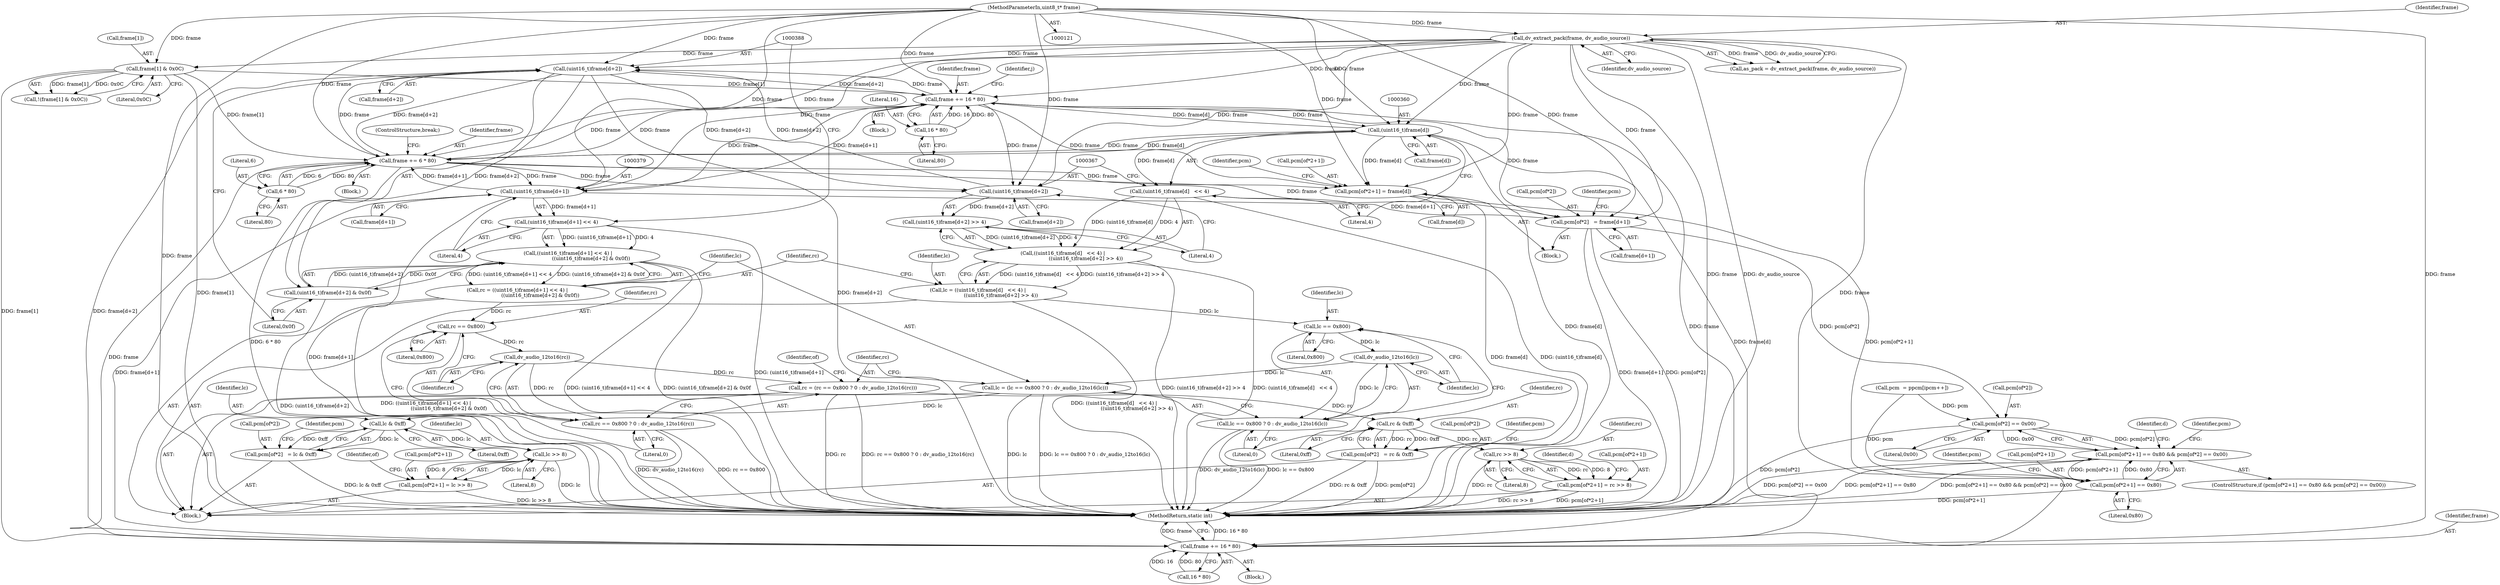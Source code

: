 digraph "0_libav_2d1c0dea5f6b91bec7f5fa53ec050913d851e366@array" {
"1000387" [label="(Call,(uint16_t)frame[d+2])"];
"1000506" [label="(Call,frame += 16 * 80)"];
"1000508" [label="(Call,16 * 80)"];
"1000359" [label="(Call,(uint16_t)frame[d])"];
"1000143" [label="(Call,dv_extract_pack(frame, dv_audio_source))"];
"1000122" [label="(MethodParameterIn,uint8_t* frame)"];
"1000246" [label="(Call,frame += 6 * 80)"];
"1000248" [label="(Call,6 * 80)"];
"1000387" [label="(Call,(uint16_t)frame[d+2])"];
"1000366" [label="(Call,(uint16_t)frame[d+2])"];
"1000209" [label="(Call,frame[1] & 0x0C)"];
"1000378" [label="(Call,(uint16_t)frame[d+1])"];
"1000304" [label="(Call,pcm[of*2]   = frame[d+1])"];
"1000337" [label="(Call,pcm[of*2] == 0x00)"];
"1000327" [label="(Call,pcm[of*2+1] == 0x80 && pcm[of*2] == 0x00)"];
"1000315" [label="(Call,pcm[of*2+1] = frame[d])"];
"1000328" [label="(Call,pcm[of*2+1] == 0x80)"];
"1000358" [label="(Call,(uint16_t)frame[d]   << 4)"];
"1000357" [label="(Call,((uint16_t)frame[d]   << 4) |\n                             ((uint16_t)frame[d+2] >> 4))"];
"1000355" [label="(Call,lc = ((uint16_t)frame[d]   << 4) |\n                             ((uint16_t)frame[d+2] >> 4))"];
"1000398" [label="(Call,lc == 0x800)"];
"1000402" [label="(Call,dv_audio_12to16(lc))"];
"1000395" [label="(Call,lc = (lc == 0x800 ? 0 : dv_audio_12to16(lc)))"];
"1000447" [label="(Call,lc & 0xff)"];
"1000441" [label="(Call,pcm[of*2]   = lc & 0xff)"];
"1000458" [label="(Call,lc >> 8)"];
"1000450" [label="(Call,pcm[of*2+1] = lc >> 8)"];
"1000397" [label="(Call,lc == 0x800 ? 0 : dv_audio_12to16(lc))"];
"1000365" [label="(Call,(uint16_t)frame[d+2] >> 4)"];
"1000386" [label="(Call,(uint16_t)frame[d+2] & 0x0f)"];
"1000376" [label="(Call,((uint16_t)frame[d+1] << 4) |\n                             ((uint16_t)frame[d+2] & 0x0f))"];
"1000374" [label="(Call,rc = ((uint16_t)frame[d+1] << 4) |\n                             ((uint16_t)frame[d+2] & 0x0f))"];
"1000407" [label="(Call,rc == 0x800)"];
"1000411" [label="(Call,dv_audio_12to16(rc))"];
"1000404" [label="(Call,rc = (rc == 0x800 ? 0 : dv_audio_12to16(rc)))"];
"1000490" [label="(Call,rc & 0xff)"];
"1000484" [label="(Call,pcm[of*2]   = rc & 0xff)"];
"1000501" [label="(Call,rc >> 8)"];
"1000493" [label="(Call,pcm[of*2+1] = rc >> 8)"];
"1000406" [label="(Call,rc == 0x800 ? 0 : dv_audio_12to16(rc))"];
"1000511" [label="(Call,frame += 16 * 80)"];
"1000377" [label="(Call,(uint16_t)frame[d+1] << 4)"];
"1000490" [label="(Call,rc & 0xff)"];
"1000141" [label="(Call,as_pack = dv_extract_pack(frame, dv_audio_source))"];
"1000365" [label="(Call,(uint16_t)frame[d+2] >> 4)"];
"1000491" [label="(Identifier,rc)"];
"1000387" [label="(Call,(uint16_t)frame[d+2])"];
"1000277" [label="(Block,)"];
"1000401" [label="(Literal,0)"];
"1000330" [label="(Identifier,pcm)"];
"1000327" [label="(Call,pcm[of*2+1] == 0x80 && pcm[of*2] == 0x00)"];
"1000400" [label="(Literal,0x800)"];
"1000355" [label="(Call,lc = ((uint16_t)frame[d]   << 4) |\n                             ((uint16_t)frame[d+2] >> 4))"];
"1000448" [label="(Identifier,lc)"];
"1000210" [label="(Call,frame[1])"];
"1000406" [label="(Call,rc == 0x800 ? 0 : dv_audio_12to16(rc))"];
"1000356" [label="(Identifier,lc)"];
"1000507" [label="(Identifier,frame)"];
"1000336" [label="(Literal,0x80)"];
"1000377" [label="(Call,(uint16_t)frame[d+1] << 4)"];
"1000260" [label="(Identifier,j)"];
"1000338" [label="(Call,pcm[of*2])"];
"1000328" [label="(Call,pcm[of*2+1] == 0x80)"];
"1000354" [label="(Block,)"];
"1000326" [label="(ControlStructure,if (pcm[of*2+1] == 0x80 && pcm[of*2] == 0x00))"];
"1000405" [label="(Identifier,rc)"];
"1000346" [label="(Identifier,pcm)"];
"1000251" [label="(ControlStructure,break;)"];
"1000409" [label="(Literal,0x800)"];
"1000248" [label="(Call,6 * 80)"];
"1000508" [label="(Call,16 * 80)"];
"1000361" [label="(Call,frame[d])"];
"1000261" [label="(Block,)"];
"1000452" [label="(Identifier,pcm)"];
"1000516" [label="(MethodReturn,static int)"];
"1000375" [label="(Identifier,rc)"];
"1000450" [label="(Call,pcm[of*2+1] = lc >> 8)"];
"1000213" [label="(Literal,0x0C)"];
"1000449" [label="(Literal,0xff)"];
"1000323" [label="(Call,frame[d])"];
"1000414" [label="(Identifier,of)"];
"1000122" [label="(MethodParameterIn,uint8_t* frame)"];
"1000380" [label="(Call,frame[d+1])"];
"1000408" [label="(Identifier,rc)"];
"1000513" [label="(Call,16 * 80)"];
"1000304" [label="(Call,pcm[of*2]   = frame[d+1])"];
"1000270" [label="(Identifier,d)"];
"1000402" [label="(Call,dv_audio_12to16(lc))"];
"1000485" [label="(Call,pcm[of*2])"];
"1000143" [label="(Call,dv_extract_pack(frame, dv_audio_source))"];
"1000337" [label="(Call,pcm[of*2] == 0x00)"];
"1000359" [label="(Call,(uint16_t)frame[d])"];
"1000511" [label="(Call,frame += 16 * 80)"];
"1000376" [label="(Call,((uint16_t)frame[d+1] << 4) |\n                             ((uint16_t)frame[d+2] & 0x0f))"];
"1000357" [label="(Call,((uint16_t)frame[d]   << 4) |\n                             ((uint16_t)frame[d+2] >> 4))"];
"1000385" [label="(Literal,4)"];
"1000315" [label="(Call,pcm[of*2+1] = frame[d])"];
"1000386" [label="(Call,(uint16_t)frame[d+2] & 0x0f)"];
"1000505" [label="(Identifier,d)"];
"1000502" [label="(Identifier,rc)"];
"1000144" [label="(Identifier,frame)"];
"1000447" [label="(Call,lc & 0xff)"];
"1000399" [label="(Identifier,lc)"];
"1000389" [label="(Call,frame[d+2])"];
"1000316" [label="(Call,pcm[of*2+1])"];
"1000458" [label="(Call,lc >> 8)"];
"1000305" [label="(Call,pcm[of*2])"];
"1000460" [label="(Literal,8)"];
"1000339" [label="(Identifier,pcm)"];
"1000394" [label="(Literal,0x0f)"];
"1000451" [label="(Call,pcm[of*2+1])"];
"1000509" [label="(Literal,16)"];
"1000364" [label="(Literal,4)"];
"1000373" [label="(Literal,4)"];
"1000412" [label="(Identifier,rc)"];
"1000492" [label="(Literal,0xff)"];
"1000510" [label="(Literal,80)"];
"1000512" [label="(Identifier,frame)"];
"1000343" [label="(Literal,0x00)"];
"1000245" [label="(Block,)"];
"1000249" [label="(Literal,6)"];
"1000493" [label="(Call,pcm[of*2+1] = rc >> 8)"];
"1000397" [label="(Call,lc == 0x800 ? 0 : dv_audio_12to16(lc))"];
"1000398" [label="(Call,lc == 0x800)"];
"1000368" [label="(Call,frame[d+2])"];
"1000209" [label="(Call,frame[1] & 0x0C)"];
"1000246" [label="(Call,frame += 6 * 80)"];
"1000145" [label="(Identifier,dv_audio_source)"];
"1000459" [label="(Identifier,lc)"];
"1000403" [label="(Identifier,lc)"];
"1000404" [label="(Call,rc = (rc == 0x800 ? 0 : dv_audio_12to16(rc)))"];
"1000250" [label="(Literal,80)"];
"1000494" [label="(Call,pcm[of*2+1])"];
"1000462" [label="(Identifier,of)"];
"1000208" [label="(Call,!(frame[1] & 0x0C))"];
"1000317" [label="(Identifier,pcm)"];
"1000329" [label="(Call,pcm[of*2+1])"];
"1000442" [label="(Call,pcm[of*2])"];
"1000506" [label="(Call,frame += 16 * 80)"];
"1000396" [label="(Identifier,lc)"];
"1000374" [label="(Call,rc = ((uint16_t)frame[d+1] << 4) |\n                             ((uint16_t)frame[d+2] & 0x0f))"];
"1000410" [label="(Literal,0)"];
"1000216" [label="(Call,pcm  = ppcm[ipcm++])"];
"1000125" [label="(Block,)"];
"1000441" [label="(Call,pcm[of*2]   = lc & 0xff)"];
"1000358" [label="(Call,(uint16_t)frame[d]   << 4)"];
"1000395" [label="(Call,lc = (lc == 0x800 ? 0 : dv_audio_12to16(lc)))"];
"1000310" [label="(Call,frame[d+1])"];
"1000407" [label="(Call,rc == 0x800)"];
"1000503" [label="(Literal,8)"];
"1000378" [label="(Call,(uint16_t)frame[d+1])"];
"1000484" [label="(Call,pcm[of*2]   = rc & 0xff)"];
"1000247" [label="(Identifier,frame)"];
"1000501" [label="(Call,rc >> 8)"];
"1000366" [label="(Call,(uint16_t)frame[d+2])"];
"1000495" [label="(Identifier,pcm)"];
"1000411" [label="(Call,dv_audio_12to16(rc))"];
"1000387" -> "1000386"  [label="AST: "];
"1000387" -> "1000389"  [label="CFG: "];
"1000388" -> "1000387"  [label="AST: "];
"1000389" -> "1000387"  [label="AST: "];
"1000394" -> "1000387"  [label="CFG: "];
"1000387" -> "1000516"  [label="DDG: frame[d+2]"];
"1000387" -> "1000246"  [label="DDG: frame[d+2]"];
"1000387" -> "1000366"  [label="DDG: frame[d+2]"];
"1000387" -> "1000386"  [label="DDG: frame[d+2]"];
"1000506" -> "1000387"  [label="DDG: frame"];
"1000366" -> "1000387"  [label="DDG: frame[d+2]"];
"1000143" -> "1000387"  [label="DDG: frame"];
"1000246" -> "1000387"  [label="DDG: frame"];
"1000122" -> "1000387"  [label="DDG: frame"];
"1000387" -> "1000506"  [label="DDG: frame[d+2]"];
"1000387" -> "1000511"  [label="DDG: frame[d+2]"];
"1000506" -> "1000261"  [label="AST: "];
"1000506" -> "1000508"  [label="CFG: "];
"1000507" -> "1000506"  [label="AST: "];
"1000508" -> "1000506"  [label="AST: "];
"1000260" -> "1000506"  [label="CFG: "];
"1000506" -> "1000246"  [label="DDG: frame"];
"1000506" -> "1000304"  [label="DDG: frame"];
"1000506" -> "1000315"  [label="DDG: frame"];
"1000506" -> "1000359"  [label="DDG: frame"];
"1000506" -> "1000366"  [label="DDG: frame"];
"1000506" -> "1000378"  [label="DDG: frame"];
"1000508" -> "1000506"  [label="DDG: 16"];
"1000508" -> "1000506"  [label="DDG: 80"];
"1000359" -> "1000506"  [label="DDG: frame[d]"];
"1000209" -> "1000506"  [label="DDG: frame[1]"];
"1000246" -> "1000506"  [label="DDG: frame"];
"1000378" -> "1000506"  [label="DDG: frame[d+1]"];
"1000143" -> "1000506"  [label="DDG: frame"];
"1000122" -> "1000506"  [label="DDG: frame"];
"1000506" -> "1000511"  [label="DDG: frame"];
"1000508" -> "1000510"  [label="CFG: "];
"1000509" -> "1000508"  [label="AST: "];
"1000510" -> "1000508"  [label="AST: "];
"1000359" -> "1000358"  [label="AST: "];
"1000359" -> "1000361"  [label="CFG: "];
"1000360" -> "1000359"  [label="AST: "];
"1000361" -> "1000359"  [label="AST: "];
"1000364" -> "1000359"  [label="CFG: "];
"1000359" -> "1000516"  [label="DDG: frame[d]"];
"1000359" -> "1000246"  [label="DDG: frame[d]"];
"1000359" -> "1000315"  [label="DDG: frame[d]"];
"1000359" -> "1000358"  [label="DDG: frame[d]"];
"1000143" -> "1000359"  [label="DDG: frame"];
"1000246" -> "1000359"  [label="DDG: frame"];
"1000122" -> "1000359"  [label="DDG: frame"];
"1000359" -> "1000511"  [label="DDG: frame[d]"];
"1000143" -> "1000141"  [label="AST: "];
"1000143" -> "1000145"  [label="CFG: "];
"1000144" -> "1000143"  [label="AST: "];
"1000145" -> "1000143"  [label="AST: "];
"1000141" -> "1000143"  [label="CFG: "];
"1000143" -> "1000516"  [label="DDG: frame"];
"1000143" -> "1000516"  [label="DDG: dv_audio_source"];
"1000143" -> "1000141"  [label="DDG: frame"];
"1000143" -> "1000141"  [label="DDG: dv_audio_source"];
"1000122" -> "1000143"  [label="DDG: frame"];
"1000143" -> "1000209"  [label="DDG: frame"];
"1000143" -> "1000246"  [label="DDG: frame"];
"1000143" -> "1000304"  [label="DDG: frame"];
"1000143" -> "1000315"  [label="DDG: frame"];
"1000143" -> "1000366"  [label="DDG: frame"];
"1000143" -> "1000378"  [label="DDG: frame"];
"1000143" -> "1000511"  [label="DDG: frame"];
"1000122" -> "1000121"  [label="AST: "];
"1000122" -> "1000516"  [label="DDG: frame"];
"1000122" -> "1000209"  [label="DDG: frame"];
"1000122" -> "1000246"  [label="DDG: frame"];
"1000122" -> "1000304"  [label="DDG: frame"];
"1000122" -> "1000315"  [label="DDG: frame"];
"1000122" -> "1000366"  [label="DDG: frame"];
"1000122" -> "1000378"  [label="DDG: frame"];
"1000122" -> "1000511"  [label="DDG: frame"];
"1000246" -> "1000245"  [label="AST: "];
"1000246" -> "1000248"  [label="CFG: "];
"1000247" -> "1000246"  [label="AST: "];
"1000248" -> "1000246"  [label="AST: "];
"1000251" -> "1000246"  [label="CFG: "];
"1000246" -> "1000516"  [label="DDG: 6 * 80"];
"1000248" -> "1000246"  [label="DDG: 6"];
"1000248" -> "1000246"  [label="DDG: 80"];
"1000209" -> "1000246"  [label="DDG: frame[1]"];
"1000378" -> "1000246"  [label="DDG: frame[d+1]"];
"1000246" -> "1000304"  [label="DDG: frame"];
"1000246" -> "1000315"  [label="DDG: frame"];
"1000246" -> "1000366"  [label="DDG: frame"];
"1000246" -> "1000378"  [label="DDG: frame"];
"1000246" -> "1000511"  [label="DDG: frame"];
"1000248" -> "1000250"  [label="CFG: "];
"1000249" -> "1000248"  [label="AST: "];
"1000250" -> "1000248"  [label="AST: "];
"1000366" -> "1000365"  [label="AST: "];
"1000366" -> "1000368"  [label="CFG: "];
"1000367" -> "1000366"  [label="AST: "];
"1000368" -> "1000366"  [label="AST: "];
"1000373" -> "1000366"  [label="CFG: "];
"1000366" -> "1000365"  [label="DDG: frame[d+2]"];
"1000209" -> "1000208"  [label="AST: "];
"1000209" -> "1000213"  [label="CFG: "];
"1000210" -> "1000209"  [label="AST: "];
"1000213" -> "1000209"  [label="AST: "];
"1000208" -> "1000209"  [label="CFG: "];
"1000209" -> "1000516"  [label="DDG: frame[1]"];
"1000209" -> "1000208"  [label="DDG: frame[1]"];
"1000209" -> "1000208"  [label="DDG: 0x0C"];
"1000209" -> "1000511"  [label="DDG: frame[1]"];
"1000378" -> "1000377"  [label="AST: "];
"1000378" -> "1000380"  [label="CFG: "];
"1000379" -> "1000378"  [label="AST: "];
"1000380" -> "1000378"  [label="AST: "];
"1000385" -> "1000378"  [label="CFG: "];
"1000378" -> "1000516"  [label="DDG: frame[d+1]"];
"1000378" -> "1000304"  [label="DDG: frame[d+1]"];
"1000378" -> "1000377"  [label="DDG: frame[d+1]"];
"1000378" -> "1000511"  [label="DDG: frame[d+1]"];
"1000304" -> "1000277"  [label="AST: "];
"1000304" -> "1000310"  [label="CFG: "];
"1000305" -> "1000304"  [label="AST: "];
"1000310" -> "1000304"  [label="AST: "];
"1000317" -> "1000304"  [label="CFG: "];
"1000304" -> "1000516"  [label="DDG: frame[d+1]"];
"1000304" -> "1000516"  [label="DDG: pcm[of*2]"];
"1000304" -> "1000337"  [label="DDG: pcm[of*2]"];
"1000337" -> "1000327"  [label="AST: "];
"1000337" -> "1000343"  [label="CFG: "];
"1000338" -> "1000337"  [label="AST: "];
"1000343" -> "1000337"  [label="AST: "];
"1000327" -> "1000337"  [label="CFG: "];
"1000337" -> "1000516"  [label="DDG: pcm[of*2]"];
"1000337" -> "1000327"  [label="DDG: pcm[of*2]"];
"1000337" -> "1000327"  [label="DDG: 0x00"];
"1000216" -> "1000337"  [label="DDG: pcm"];
"1000327" -> "1000326"  [label="AST: "];
"1000327" -> "1000328"  [label="CFG: "];
"1000328" -> "1000327"  [label="AST: "];
"1000346" -> "1000327"  [label="CFG: "];
"1000270" -> "1000327"  [label="CFG: "];
"1000327" -> "1000516"  [label="DDG: pcm[of*2+1] == 0x80"];
"1000327" -> "1000516"  [label="DDG: pcm[of*2+1] == 0x80 && pcm[of*2] == 0x00"];
"1000327" -> "1000516"  [label="DDG: pcm[of*2] == 0x00"];
"1000328" -> "1000327"  [label="DDG: pcm[of*2+1]"];
"1000328" -> "1000327"  [label="DDG: 0x80"];
"1000315" -> "1000277"  [label="AST: "];
"1000315" -> "1000323"  [label="CFG: "];
"1000316" -> "1000315"  [label="AST: "];
"1000323" -> "1000315"  [label="AST: "];
"1000330" -> "1000315"  [label="CFG: "];
"1000315" -> "1000516"  [label="DDG: frame[d]"];
"1000315" -> "1000328"  [label="DDG: pcm[of*2+1]"];
"1000328" -> "1000336"  [label="CFG: "];
"1000329" -> "1000328"  [label="AST: "];
"1000336" -> "1000328"  [label="AST: "];
"1000339" -> "1000328"  [label="CFG: "];
"1000328" -> "1000516"  [label="DDG: pcm[of*2+1]"];
"1000216" -> "1000328"  [label="DDG: pcm"];
"1000358" -> "1000357"  [label="AST: "];
"1000358" -> "1000364"  [label="CFG: "];
"1000364" -> "1000358"  [label="AST: "];
"1000367" -> "1000358"  [label="CFG: "];
"1000358" -> "1000516"  [label="DDG: (uint16_t)frame[d]"];
"1000358" -> "1000357"  [label="DDG: (uint16_t)frame[d]"];
"1000358" -> "1000357"  [label="DDG: 4"];
"1000357" -> "1000355"  [label="AST: "];
"1000357" -> "1000365"  [label="CFG: "];
"1000365" -> "1000357"  [label="AST: "];
"1000355" -> "1000357"  [label="CFG: "];
"1000357" -> "1000516"  [label="DDG: (uint16_t)frame[d+2] >> 4"];
"1000357" -> "1000516"  [label="DDG: (uint16_t)frame[d]   << 4"];
"1000357" -> "1000355"  [label="DDG: (uint16_t)frame[d]   << 4"];
"1000357" -> "1000355"  [label="DDG: (uint16_t)frame[d+2] >> 4"];
"1000365" -> "1000357"  [label="DDG: (uint16_t)frame[d+2]"];
"1000365" -> "1000357"  [label="DDG: 4"];
"1000355" -> "1000354"  [label="AST: "];
"1000356" -> "1000355"  [label="AST: "];
"1000375" -> "1000355"  [label="CFG: "];
"1000355" -> "1000516"  [label="DDG: ((uint16_t)frame[d]   << 4) |\n                             ((uint16_t)frame[d+2] >> 4)"];
"1000355" -> "1000398"  [label="DDG: lc"];
"1000398" -> "1000397"  [label="AST: "];
"1000398" -> "1000400"  [label="CFG: "];
"1000399" -> "1000398"  [label="AST: "];
"1000400" -> "1000398"  [label="AST: "];
"1000401" -> "1000398"  [label="CFG: "];
"1000403" -> "1000398"  [label="CFG: "];
"1000398" -> "1000402"  [label="DDG: lc"];
"1000402" -> "1000397"  [label="AST: "];
"1000402" -> "1000403"  [label="CFG: "];
"1000403" -> "1000402"  [label="AST: "];
"1000397" -> "1000402"  [label="CFG: "];
"1000402" -> "1000395"  [label="DDG: lc"];
"1000402" -> "1000397"  [label="DDG: lc"];
"1000395" -> "1000354"  [label="AST: "];
"1000395" -> "1000397"  [label="CFG: "];
"1000396" -> "1000395"  [label="AST: "];
"1000397" -> "1000395"  [label="AST: "];
"1000405" -> "1000395"  [label="CFG: "];
"1000395" -> "1000516"  [label="DDG: lc"];
"1000395" -> "1000516"  [label="DDG: lc == 0x800 ? 0 : dv_audio_12to16(lc)"];
"1000395" -> "1000447"  [label="DDG: lc"];
"1000447" -> "1000441"  [label="AST: "];
"1000447" -> "1000449"  [label="CFG: "];
"1000448" -> "1000447"  [label="AST: "];
"1000449" -> "1000447"  [label="AST: "];
"1000441" -> "1000447"  [label="CFG: "];
"1000447" -> "1000441"  [label="DDG: lc"];
"1000447" -> "1000441"  [label="DDG: 0xff"];
"1000447" -> "1000458"  [label="DDG: lc"];
"1000441" -> "1000354"  [label="AST: "];
"1000442" -> "1000441"  [label="AST: "];
"1000452" -> "1000441"  [label="CFG: "];
"1000441" -> "1000516"  [label="DDG: lc & 0xff"];
"1000458" -> "1000450"  [label="AST: "];
"1000458" -> "1000460"  [label="CFG: "];
"1000459" -> "1000458"  [label="AST: "];
"1000460" -> "1000458"  [label="AST: "];
"1000450" -> "1000458"  [label="CFG: "];
"1000458" -> "1000516"  [label="DDG: lc"];
"1000458" -> "1000450"  [label="DDG: lc"];
"1000458" -> "1000450"  [label="DDG: 8"];
"1000450" -> "1000354"  [label="AST: "];
"1000451" -> "1000450"  [label="AST: "];
"1000462" -> "1000450"  [label="CFG: "];
"1000450" -> "1000516"  [label="DDG: lc >> 8"];
"1000397" -> "1000401"  [label="CFG: "];
"1000401" -> "1000397"  [label="AST: "];
"1000397" -> "1000516"  [label="DDG: lc == 0x800"];
"1000397" -> "1000516"  [label="DDG: dv_audio_12to16(lc)"];
"1000365" -> "1000373"  [label="CFG: "];
"1000373" -> "1000365"  [label="AST: "];
"1000386" -> "1000376"  [label="AST: "];
"1000386" -> "1000394"  [label="CFG: "];
"1000394" -> "1000386"  [label="AST: "];
"1000376" -> "1000386"  [label="CFG: "];
"1000386" -> "1000516"  [label="DDG: (uint16_t)frame[d+2]"];
"1000386" -> "1000376"  [label="DDG: (uint16_t)frame[d+2]"];
"1000386" -> "1000376"  [label="DDG: 0x0f"];
"1000376" -> "1000374"  [label="AST: "];
"1000377" -> "1000376"  [label="AST: "];
"1000374" -> "1000376"  [label="CFG: "];
"1000376" -> "1000516"  [label="DDG: (uint16_t)frame[d+1] << 4"];
"1000376" -> "1000516"  [label="DDG: (uint16_t)frame[d+2] & 0x0f"];
"1000376" -> "1000374"  [label="DDG: (uint16_t)frame[d+1] << 4"];
"1000376" -> "1000374"  [label="DDG: (uint16_t)frame[d+2] & 0x0f"];
"1000377" -> "1000376"  [label="DDG: (uint16_t)frame[d+1]"];
"1000377" -> "1000376"  [label="DDG: 4"];
"1000374" -> "1000354"  [label="AST: "];
"1000375" -> "1000374"  [label="AST: "];
"1000396" -> "1000374"  [label="CFG: "];
"1000374" -> "1000516"  [label="DDG: ((uint16_t)frame[d+1] << 4) |\n                             ((uint16_t)frame[d+2] & 0x0f)"];
"1000374" -> "1000407"  [label="DDG: rc"];
"1000407" -> "1000406"  [label="AST: "];
"1000407" -> "1000409"  [label="CFG: "];
"1000408" -> "1000407"  [label="AST: "];
"1000409" -> "1000407"  [label="AST: "];
"1000410" -> "1000407"  [label="CFG: "];
"1000412" -> "1000407"  [label="CFG: "];
"1000407" -> "1000411"  [label="DDG: rc"];
"1000411" -> "1000406"  [label="AST: "];
"1000411" -> "1000412"  [label="CFG: "];
"1000412" -> "1000411"  [label="AST: "];
"1000406" -> "1000411"  [label="CFG: "];
"1000411" -> "1000404"  [label="DDG: rc"];
"1000411" -> "1000406"  [label="DDG: rc"];
"1000404" -> "1000354"  [label="AST: "];
"1000404" -> "1000406"  [label="CFG: "];
"1000405" -> "1000404"  [label="AST: "];
"1000406" -> "1000404"  [label="AST: "];
"1000414" -> "1000404"  [label="CFG: "];
"1000404" -> "1000516"  [label="DDG: rc"];
"1000404" -> "1000516"  [label="DDG: rc == 0x800 ? 0 : dv_audio_12to16(rc)"];
"1000404" -> "1000490"  [label="DDG: rc"];
"1000490" -> "1000484"  [label="AST: "];
"1000490" -> "1000492"  [label="CFG: "];
"1000491" -> "1000490"  [label="AST: "];
"1000492" -> "1000490"  [label="AST: "];
"1000484" -> "1000490"  [label="CFG: "];
"1000490" -> "1000484"  [label="DDG: rc"];
"1000490" -> "1000484"  [label="DDG: 0xff"];
"1000490" -> "1000501"  [label="DDG: rc"];
"1000484" -> "1000354"  [label="AST: "];
"1000485" -> "1000484"  [label="AST: "];
"1000495" -> "1000484"  [label="CFG: "];
"1000484" -> "1000516"  [label="DDG: rc & 0xff"];
"1000484" -> "1000516"  [label="DDG: pcm[of*2]"];
"1000501" -> "1000493"  [label="AST: "];
"1000501" -> "1000503"  [label="CFG: "];
"1000502" -> "1000501"  [label="AST: "];
"1000503" -> "1000501"  [label="AST: "];
"1000493" -> "1000501"  [label="CFG: "];
"1000501" -> "1000516"  [label="DDG: rc"];
"1000501" -> "1000493"  [label="DDG: rc"];
"1000501" -> "1000493"  [label="DDG: 8"];
"1000493" -> "1000354"  [label="AST: "];
"1000494" -> "1000493"  [label="AST: "];
"1000505" -> "1000493"  [label="CFG: "];
"1000493" -> "1000516"  [label="DDG: pcm[of*2+1]"];
"1000493" -> "1000516"  [label="DDG: rc >> 8"];
"1000406" -> "1000410"  [label="CFG: "];
"1000410" -> "1000406"  [label="AST: "];
"1000406" -> "1000516"  [label="DDG: dv_audio_12to16(rc)"];
"1000406" -> "1000516"  [label="DDG: rc == 0x800"];
"1000511" -> "1000125"  [label="AST: "];
"1000511" -> "1000513"  [label="CFG: "];
"1000512" -> "1000511"  [label="AST: "];
"1000513" -> "1000511"  [label="AST: "];
"1000516" -> "1000511"  [label="CFG: "];
"1000511" -> "1000516"  [label="DDG: 16 * 80"];
"1000511" -> "1000516"  [label="DDG: frame"];
"1000513" -> "1000511"  [label="DDG: 16"];
"1000513" -> "1000511"  [label="DDG: 80"];
"1000377" -> "1000385"  [label="CFG: "];
"1000385" -> "1000377"  [label="AST: "];
"1000388" -> "1000377"  [label="CFG: "];
"1000377" -> "1000516"  [label="DDG: (uint16_t)frame[d+1]"];
}
